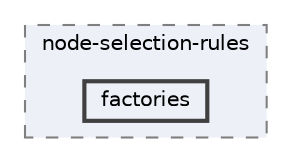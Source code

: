 digraph "/home/runner/work/idol/idol/lib/include/idol/mixed-integer/optimizers/branch-and-bound/node-selection-rules/factories"
{
 // LATEX_PDF_SIZE
  bgcolor="transparent";
  edge [fontname=Helvetica,fontsize=10,labelfontname=Helvetica,labelfontsize=10];
  node [fontname=Helvetica,fontsize=10,shape=box,height=0.2,width=0.4];
  compound=true
  subgraph clusterdir_7a41da09d9bd356e581497fc922db9b5 {
    graph [ bgcolor="#edf0f7", pencolor="grey50", label="node-selection-rules", fontname=Helvetica,fontsize=10 style="filled,dashed", URL="dir_7a41da09d9bd356e581497fc922db9b5.html",tooltip=""]
  dir_aa3bce86dbd167f7f6921e5013436599 [label="factories", fillcolor="#edf0f7", color="grey25", style="filled,bold", URL="dir_aa3bce86dbd167f7f6921e5013436599.html",tooltip=""];
  }
}
